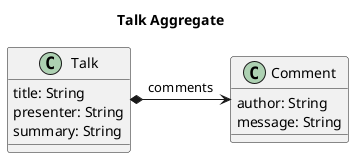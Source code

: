 @startuml

title "Talk Aggregate"

class Talk {
  title: String
  presenter: String
  summary: String
}

class Comment {
  author: String
  message: String
}

Talk *-> Comment: comments

@enduml
